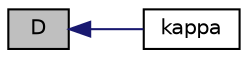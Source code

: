 digraph "D"
{
  bgcolor="transparent";
  edge [fontname="Helvetica",fontsize="10",labelfontname="Helvetica",labelfontsize="10"];
  node [fontname="Helvetica",fontsize="10",shape=record];
  rankdir="LR";
  Node1043 [label="D",height=0.2,width=0.4,color="black", fillcolor="grey75", style="filled", fontcolor="black"];
  Node1043 -> Node1044 [dir="back",color="midnightblue",fontsize="10",style="solid",fontname="Helvetica"];
  Node1044 [label="kappa",height=0.2,width=0.4,color="black",URL="$a30141.html#aa6f509296f8a52e2b487a06b98083331",tooltip="Return thermal conductivity [W/m/K]. "];
}
